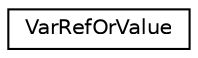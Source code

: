 digraph "Graphical Class Hierarchy"
{
 // LATEX_PDF_SIZE
  edge [fontname="Helvetica",fontsize="10",labelfontname="Helvetica",labelfontsize="10"];
  node [fontname="Helvetica",fontsize="10",shape=record];
  rankdir="LR";
  Node0 [label="VarRefOrValue",height=0.2,width=0.4,color="black", fillcolor="white", style="filled",URL="$structoperations__research_1_1fz_1_1_var_ref_or_value.html",tooltip=" "];
}
